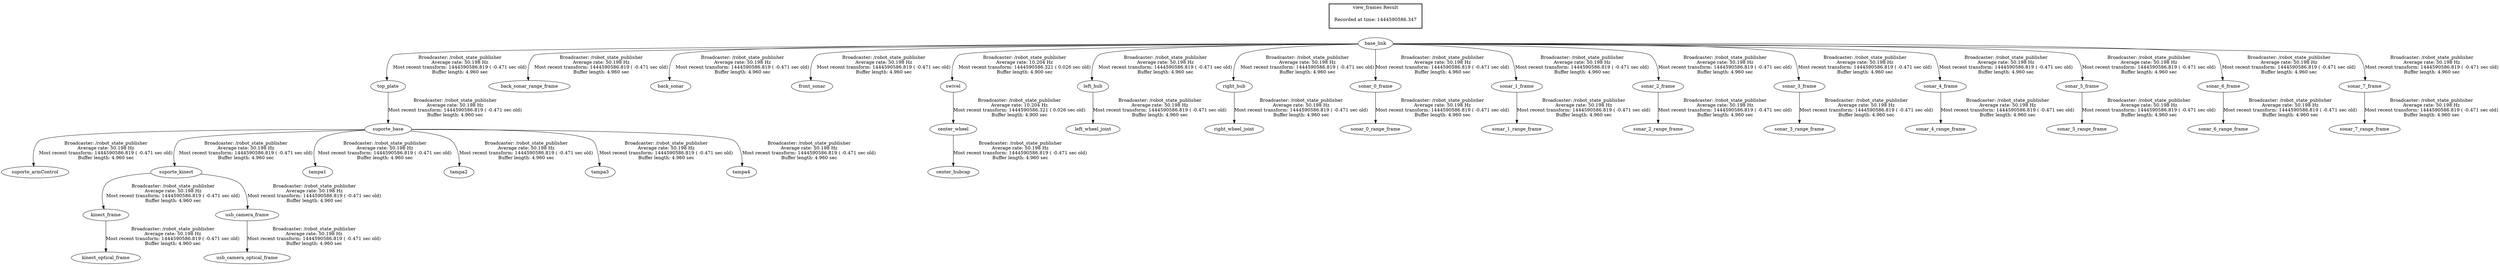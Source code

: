 digraph G {
"suporte_base" -> "suporte_armControl"[label="Broadcaster: /robot_state_publisher\nAverage rate: 50.198 Hz\nMost recent transform: 1444590586.819 ( -0.471 sec old)\nBuffer length: 4.960 sec\n"];
"top_plate" -> "suporte_base"[label="Broadcaster: /robot_state_publisher\nAverage rate: 50.198 Hz\nMost recent transform: 1444590586.819 ( -0.471 sec old)\nBuffer length: 4.960 sec\n"];
"base_link" -> "back_sonar_range_frame"[label="Broadcaster: /robot_state_publisher\nAverage rate: 50.198 Hz\nMost recent transform: 1444590586.819 ( -0.471 sec old)\nBuffer length: 4.960 sec\n"];
"base_link" -> "back_sonar"[label="Broadcaster: /robot_state_publisher\nAverage rate: 50.198 Hz\nMost recent transform: 1444590586.819 ( -0.471 sec old)\nBuffer length: 4.960 sec\n"];
"base_link" -> "front_sonar"[label="Broadcaster: /robot_state_publisher\nAverage rate: 50.198 Hz\nMost recent transform: 1444590586.819 ( -0.471 sec old)\nBuffer length: 4.960 sec\n"];
"base_link" -> "top_plate"[label="Broadcaster: /robot_state_publisher\nAverage rate: 50.198 Hz\nMost recent transform: 1444590586.819 ( -0.471 sec old)\nBuffer length: 4.960 sec\n"];
"center_wheel" -> "center_hubcap"[label="Broadcaster: /robot_state_publisher\nAverage rate: 50.198 Hz\nMost recent transform: 1444590586.819 ( -0.471 sec old)\nBuffer length: 4.960 sec\n"];
"swivel" -> "center_wheel"[label="Broadcaster: /robot_state_publisher\nAverage rate: 10.204 Hz\nMost recent transform: 1444590586.321 ( 0.026 sec old)\nBuffer length: 4.900 sec\n"];
"suporte_kinect" -> "kinect_frame"[label="Broadcaster: /robot_state_publisher\nAverage rate: 50.198 Hz\nMost recent transform: 1444590586.819 ( -0.471 sec old)\nBuffer length: 4.960 sec\n"];
"suporte_base" -> "suporte_kinect"[label="Broadcaster: /robot_state_publisher\nAverage rate: 50.198 Hz\nMost recent transform: 1444590586.819 ( -0.471 sec old)\nBuffer length: 4.960 sec\n"];
"kinect_frame" -> "kinect_optical_frame"[label="Broadcaster: /robot_state_publisher\nAverage rate: 50.198 Hz\nMost recent transform: 1444590586.819 ( -0.471 sec old)\nBuffer length: 4.960 sec\n"];
"base_link" -> "left_hub"[label="Broadcaster: /robot_state_publisher\nAverage rate: 50.198 Hz\nMost recent transform: 1444590586.819 ( -0.471 sec old)\nBuffer length: 4.960 sec\n"];
"left_hub" -> "left_wheel_joint"[label="Broadcaster: /robot_state_publisher\nAverage rate: 50.198 Hz\nMost recent transform: 1444590586.819 ( -0.471 sec old)\nBuffer length: 4.960 sec\n"];
"base_link" -> "right_hub"[label="Broadcaster: /robot_state_publisher\nAverage rate: 50.198 Hz\nMost recent transform: 1444590586.819 ( -0.471 sec old)\nBuffer length: 4.960 sec\n"];
"right_hub" -> "right_wheel_joint"[label="Broadcaster: /robot_state_publisher\nAverage rate: 50.198 Hz\nMost recent transform: 1444590586.819 ( -0.471 sec old)\nBuffer length: 4.960 sec\n"];
"base_link" -> "sonar_0_frame"[label="Broadcaster: /robot_state_publisher\nAverage rate: 50.198 Hz\nMost recent transform: 1444590586.819 ( -0.471 sec old)\nBuffer length: 4.960 sec\n"];
"sonar_0_frame" -> "sonar_0_range_frame"[label="Broadcaster: /robot_state_publisher\nAverage rate: 50.198 Hz\nMost recent transform: 1444590586.819 ( -0.471 sec old)\nBuffer length: 4.960 sec\n"];
"base_link" -> "sonar_1_frame"[label="Broadcaster: /robot_state_publisher\nAverage rate: 50.198 Hz\nMost recent transform: 1444590586.819 ( -0.471 sec old)\nBuffer length: 4.960 sec\n"];
"sonar_1_frame" -> "sonar_1_range_frame"[label="Broadcaster: /robot_state_publisher\nAverage rate: 50.198 Hz\nMost recent transform: 1444590586.819 ( -0.471 sec old)\nBuffer length: 4.960 sec\n"];
"base_link" -> "sonar_2_frame"[label="Broadcaster: /robot_state_publisher\nAverage rate: 50.198 Hz\nMost recent transform: 1444590586.819 ( -0.471 sec old)\nBuffer length: 4.960 sec\n"];
"sonar_2_frame" -> "sonar_2_range_frame"[label="Broadcaster: /robot_state_publisher\nAverage rate: 50.198 Hz\nMost recent transform: 1444590586.819 ( -0.471 sec old)\nBuffer length: 4.960 sec\n"];
"base_link" -> "sonar_3_frame"[label="Broadcaster: /robot_state_publisher\nAverage rate: 50.198 Hz\nMost recent transform: 1444590586.819 ( -0.471 sec old)\nBuffer length: 4.960 sec\n"];
"sonar_3_frame" -> "sonar_3_range_frame"[label="Broadcaster: /robot_state_publisher\nAverage rate: 50.198 Hz\nMost recent transform: 1444590586.819 ( -0.471 sec old)\nBuffer length: 4.960 sec\n"];
"base_link" -> "sonar_4_frame"[label="Broadcaster: /robot_state_publisher\nAverage rate: 50.198 Hz\nMost recent transform: 1444590586.819 ( -0.471 sec old)\nBuffer length: 4.960 sec\n"];
"sonar_4_frame" -> "sonar_4_range_frame"[label="Broadcaster: /robot_state_publisher\nAverage rate: 50.198 Hz\nMost recent transform: 1444590586.819 ( -0.471 sec old)\nBuffer length: 4.960 sec\n"];
"base_link" -> "sonar_5_frame"[label="Broadcaster: /robot_state_publisher\nAverage rate: 50.198 Hz\nMost recent transform: 1444590586.819 ( -0.471 sec old)\nBuffer length: 4.960 sec\n"];
"sonar_5_frame" -> "sonar_5_range_frame"[label="Broadcaster: /robot_state_publisher\nAverage rate: 50.198 Hz\nMost recent transform: 1444590586.819 ( -0.471 sec old)\nBuffer length: 4.960 sec\n"];
"base_link" -> "sonar_6_frame"[label="Broadcaster: /robot_state_publisher\nAverage rate: 50.198 Hz\nMost recent transform: 1444590586.819 ( -0.471 sec old)\nBuffer length: 4.960 sec\n"];
"sonar_6_frame" -> "sonar_6_range_frame"[label="Broadcaster: /robot_state_publisher\nAverage rate: 50.198 Hz\nMost recent transform: 1444590586.819 ( -0.471 sec old)\nBuffer length: 4.960 sec\n"];
"base_link" -> "sonar_7_frame"[label="Broadcaster: /robot_state_publisher\nAverage rate: 50.198 Hz\nMost recent transform: 1444590586.819 ( -0.471 sec old)\nBuffer length: 4.960 sec\n"];
"sonar_7_frame" -> "sonar_7_range_frame"[label="Broadcaster: /robot_state_publisher\nAverage rate: 50.198 Hz\nMost recent transform: 1444590586.819 ( -0.471 sec old)\nBuffer length: 4.960 sec\n"];
"suporte_base" -> "tampa1"[label="Broadcaster: /robot_state_publisher\nAverage rate: 50.198 Hz\nMost recent transform: 1444590586.819 ( -0.471 sec old)\nBuffer length: 4.960 sec\n"];
"suporte_base" -> "tampa2"[label="Broadcaster: /robot_state_publisher\nAverage rate: 50.198 Hz\nMost recent transform: 1444590586.819 ( -0.471 sec old)\nBuffer length: 4.960 sec\n"];
"suporte_base" -> "tampa3"[label="Broadcaster: /robot_state_publisher\nAverage rate: 50.198 Hz\nMost recent transform: 1444590586.819 ( -0.471 sec old)\nBuffer length: 4.960 sec\n"];
"suporte_base" -> "tampa4"[label="Broadcaster: /robot_state_publisher\nAverage rate: 50.198 Hz\nMost recent transform: 1444590586.819 ( -0.471 sec old)\nBuffer length: 4.960 sec\n"];
"suporte_kinect" -> "usb_camera_frame"[label="Broadcaster: /robot_state_publisher\nAverage rate: 50.198 Hz\nMost recent transform: 1444590586.819 ( -0.471 sec old)\nBuffer length: 4.960 sec\n"];
"usb_camera_frame" -> "usb_camera_optical_frame"[label="Broadcaster: /robot_state_publisher\nAverage rate: 50.198 Hz\nMost recent transform: 1444590586.819 ( -0.471 sec old)\nBuffer length: 4.960 sec\n"];
"base_link" -> "swivel"[label="Broadcaster: /robot_state_publisher\nAverage rate: 10.204 Hz\nMost recent transform: 1444590586.321 ( 0.026 sec old)\nBuffer length: 4.900 sec\n"];
edge [style=invis];
 subgraph cluster_legend { style=bold; color=black; label ="view_frames Result";
"Recorded at time: 1444590586.347"[ shape=plaintext ] ;
 }->"base_link";
}